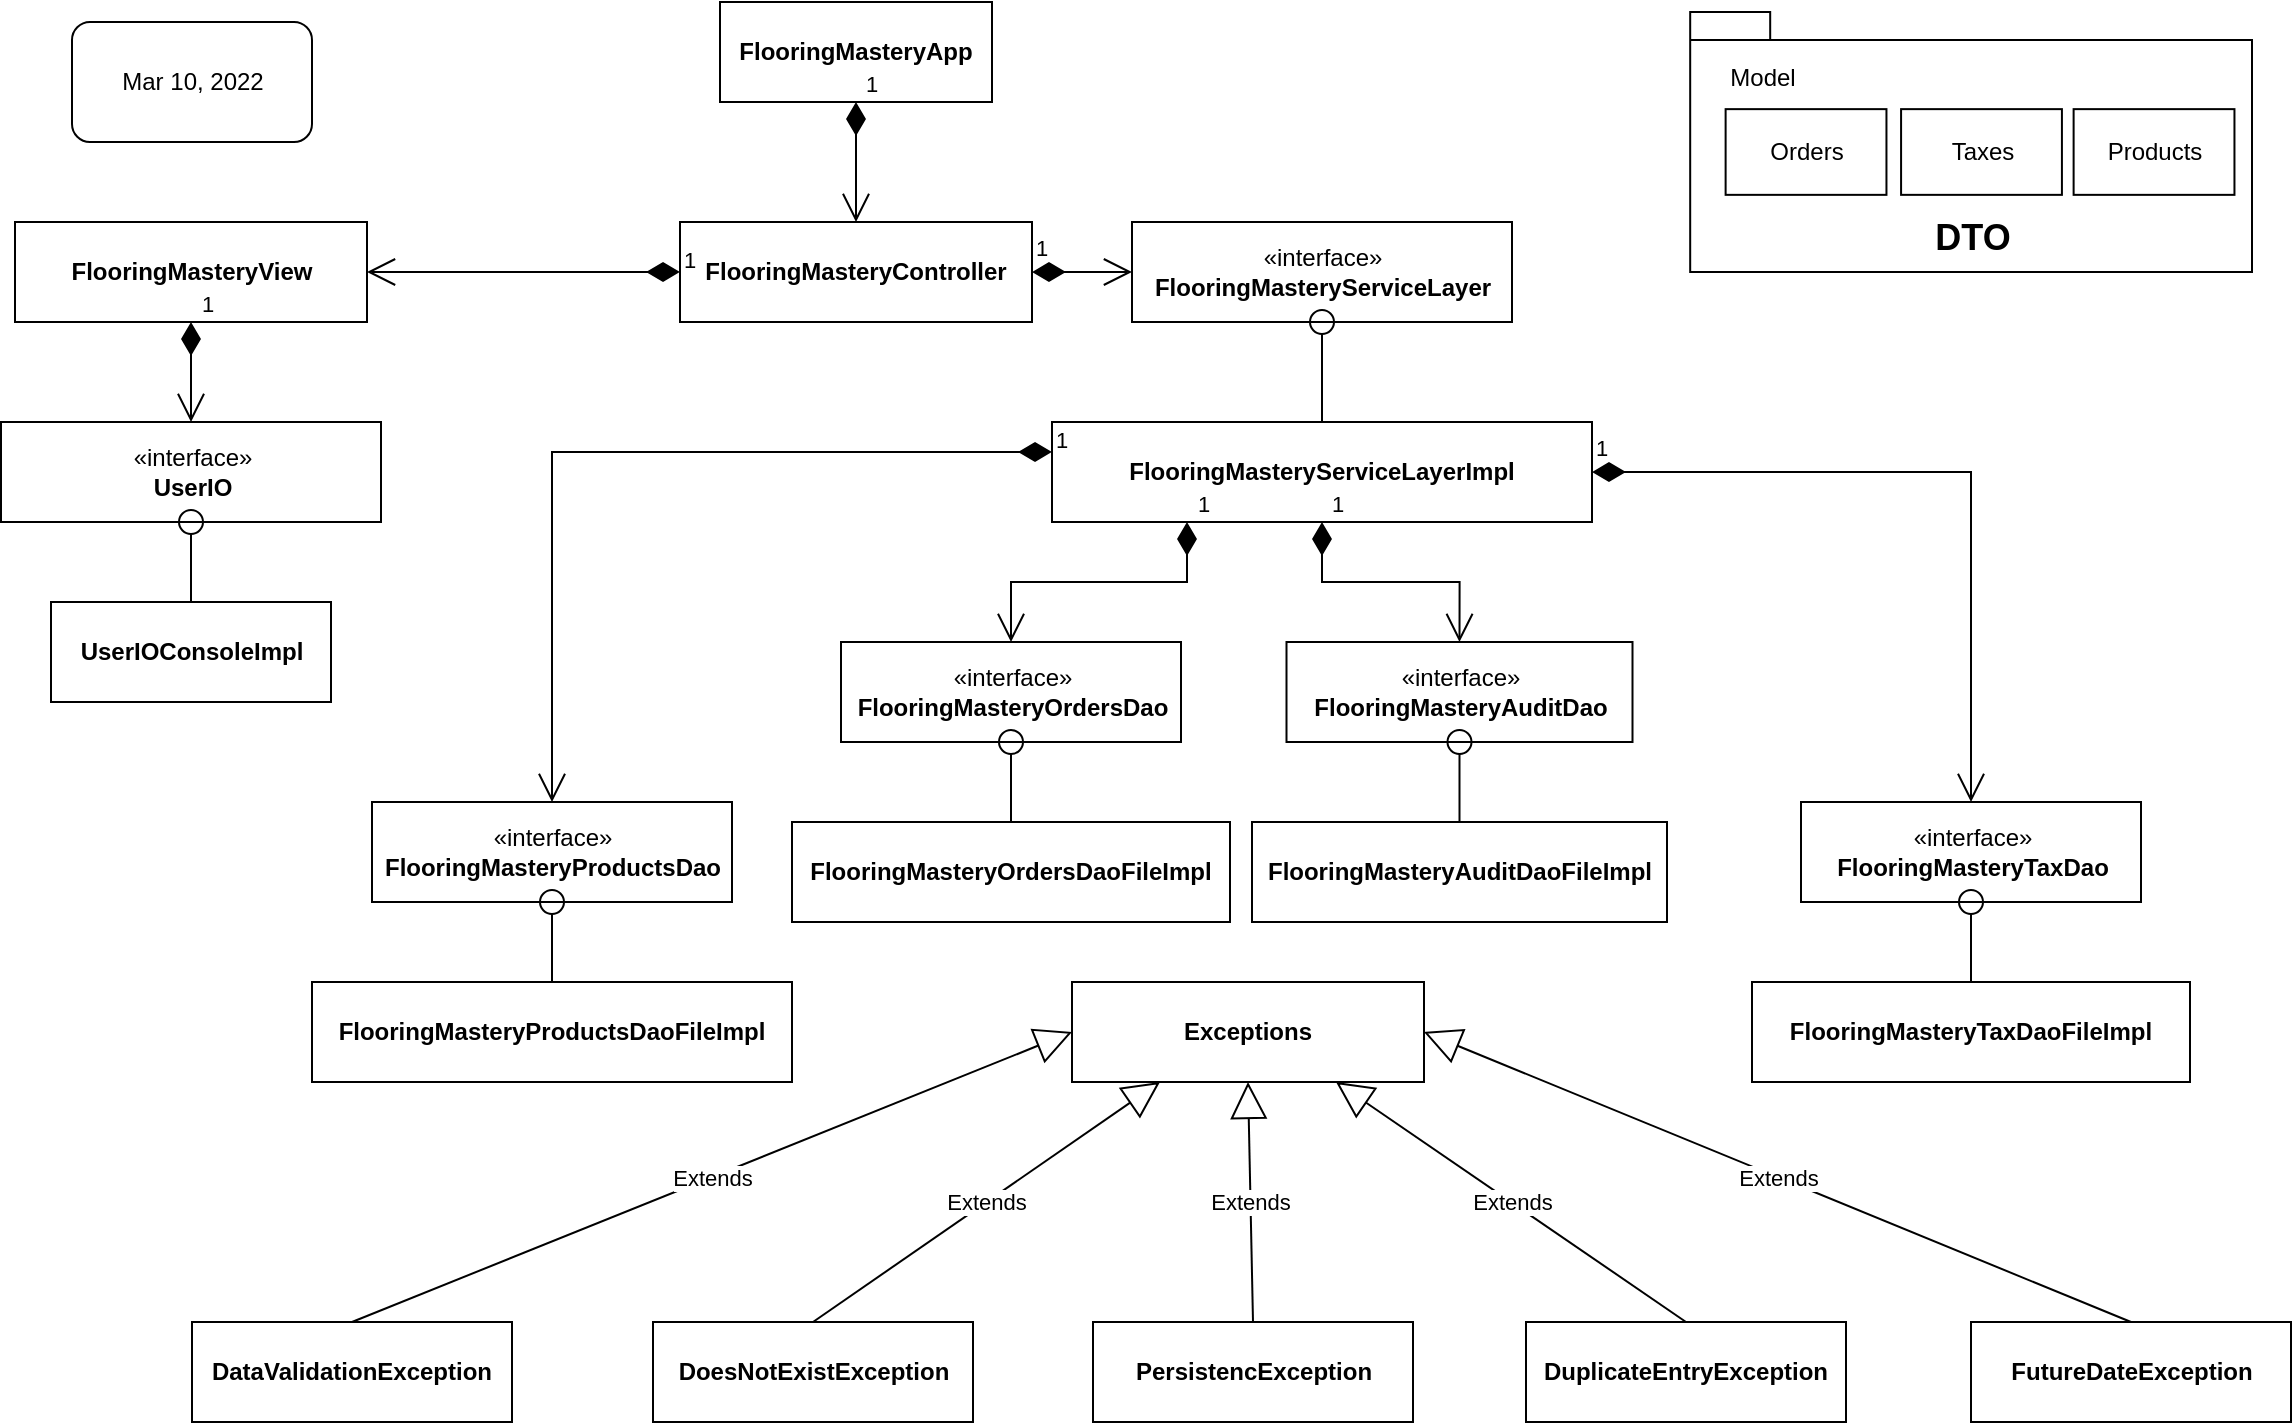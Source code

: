 <mxfile version="16.5.1" type="device"><diagram id="C5RBs43oDa-KdzZeNtuy" name="Basic UML"><mxGraphModel dx="2067" dy="790" grid="1" gridSize="10" guides="1" tooltips="1" connect="1" arrows="1" fold="1" page="1" pageScale="1" pageWidth="827" pageHeight="1169" math="0" shadow="0"><root><mxCell id="WIyWlLk6GJQsqaUBKTNV-0"/><mxCell id="WIyWlLk6GJQsqaUBKTNV-1" parent="WIyWlLk6GJQsqaUBKTNV-0"/><mxCell id="1YMxLae9oBNe5MJ8xMLJ-65" value="&lt;p style=&quot;margin: 0px ; margin-top: 4px ; text-align: center&quot;&gt;&lt;br&gt;&lt;b&gt;FlooringMasteryApp&lt;/b&gt;&lt;/p&gt;" style="verticalAlign=top;align=left;overflow=fill;fontSize=12;fontFamily=Helvetica;html=1;" parent="WIyWlLk6GJQsqaUBKTNV-1" vertex="1"><mxGeometry x="344" y="10" width="136" height="50" as="geometry"/></mxCell><mxCell id="1YMxLae9oBNe5MJ8xMLJ-66" value="&lt;p style=&quot;margin: 0px ; margin-top: 4px ; text-align: center&quot;&gt;&lt;br&gt;&lt;b&gt;FlooringMasteryController&lt;/b&gt;&lt;/p&gt;" style="verticalAlign=top;align=left;overflow=fill;fontSize=12;fontFamily=Helvetica;html=1;" parent="WIyWlLk6GJQsqaUBKTNV-1" vertex="1"><mxGeometry x="324" y="120" width="176" height="50" as="geometry"/></mxCell><mxCell id="1YMxLae9oBNe5MJ8xMLJ-68" value="1" style="endArrow=open;html=1;endSize=12;startArrow=diamondThin;startSize=14;startFill=1;edgeStyle=orthogonalEdgeStyle;align=left;verticalAlign=bottom;rounded=0;exitX=0.5;exitY=1;exitDx=0;exitDy=0;entryX=0.5;entryY=0;entryDx=0;entryDy=0;" parent="WIyWlLk6GJQsqaUBKTNV-1" source="1YMxLae9oBNe5MJ8xMLJ-65" target="1YMxLae9oBNe5MJ8xMLJ-66" edge="1"><mxGeometry x="-1" y="3" relative="1" as="geometry"><mxPoint x="440" y="240" as="sourcePoint"/><mxPoint x="600" y="240" as="targetPoint"/></mxGeometry></mxCell><mxCell id="1YMxLae9oBNe5MJ8xMLJ-69" value="&lt;p style=&quot;margin: 0px ; margin-top: 4px ; text-align: center&quot;&gt;&lt;br&gt;&lt;b&gt;FlooringMasteryServiceLayerImpl&lt;/b&gt;&lt;/p&gt;" style="verticalAlign=top;align=left;overflow=fill;fontSize=12;fontFamily=Helvetica;html=1;" parent="WIyWlLk6GJQsqaUBKTNV-1" vertex="1"><mxGeometry x="510" y="220" width="270" height="50" as="geometry"/></mxCell><mxCell id="1YMxLae9oBNe5MJ8xMLJ-70" value="«interface»&lt;br&gt;&lt;b&gt;FlooringMasteryServiceLayer&lt;/b&gt;" style="html=1;" parent="WIyWlLk6GJQsqaUBKTNV-1" vertex="1"><mxGeometry x="550" y="120" width="190" height="50" as="geometry"/></mxCell><mxCell id="1YMxLae9oBNe5MJ8xMLJ-71" value="" style="endArrow=oval;endFill=0;endSize=12;html=1;rounded=0;exitX=0.5;exitY=0;exitDx=0;exitDy=0;entryX=0.5;entryY=1;entryDx=0;entryDy=0;" parent="WIyWlLk6GJQsqaUBKTNV-1" source="1YMxLae9oBNe5MJ8xMLJ-69" target="1YMxLae9oBNe5MJ8xMLJ-70" edge="1"><mxGeometry width="160" relative="1" as="geometry"><mxPoint x="240" y="280" as="sourcePoint"/><mxPoint x="400" y="280" as="targetPoint"/></mxGeometry></mxCell><mxCell id="1YMxLae9oBNe5MJ8xMLJ-72" value="«interface»&lt;br&gt;&lt;b&gt;UserIO&lt;/b&gt;" style="html=1;" parent="WIyWlLk6GJQsqaUBKTNV-1" vertex="1"><mxGeometry x="-15.5" y="220" width="190" height="50" as="geometry"/></mxCell><mxCell id="1YMxLae9oBNe5MJ8xMLJ-73" value="&lt;p style=&quot;margin: 0px ; margin-top: 4px ; text-align: center&quot;&gt;&lt;br&gt;&lt;b&gt;FlooringMasteryView&lt;/b&gt;&lt;/p&gt;" style="verticalAlign=top;align=left;overflow=fill;fontSize=12;fontFamily=Helvetica;html=1;" parent="WIyWlLk6GJQsqaUBKTNV-1" vertex="1"><mxGeometry x="-8.5" y="120" width="176" height="50" as="geometry"/></mxCell><mxCell id="1YMxLae9oBNe5MJ8xMLJ-75" value="&lt;p style=&quot;margin: 0px ; margin-top: 4px ; text-align: center&quot;&gt;&lt;br&gt;&lt;b&gt;UserIOConsoleImpl&lt;/b&gt;&lt;/p&gt;" style="verticalAlign=top;align=left;overflow=fill;fontSize=12;fontFamily=Helvetica;html=1;" parent="WIyWlLk6GJQsqaUBKTNV-1" vertex="1"><mxGeometry x="9.5" y="310" width="140" height="50" as="geometry"/></mxCell><mxCell id="1YMxLae9oBNe5MJ8xMLJ-78" value="1" style="endArrow=open;html=1;endSize=12;startArrow=diamondThin;startSize=14;startFill=1;edgeStyle=orthogonalEdgeStyle;align=left;verticalAlign=bottom;rounded=0;exitX=1;exitY=0.5;exitDx=0;exitDy=0;entryX=0;entryY=0.5;entryDx=0;entryDy=0;" parent="WIyWlLk6GJQsqaUBKTNV-1" source="1YMxLae9oBNe5MJ8xMLJ-66" target="1YMxLae9oBNe5MJ8xMLJ-70" edge="1"><mxGeometry x="-1" y="3" relative="1" as="geometry"><mxPoint x="240" y="280" as="sourcePoint"/><mxPoint x="400" y="280" as="targetPoint"/></mxGeometry></mxCell><mxCell id="1YMxLae9oBNe5MJ8xMLJ-79" value="1" style="endArrow=open;html=1;endSize=12;startArrow=diamondThin;startSize=14;startFill=1;edgeStyle=orthogonalEdgeStyle;align=left;verticalAlign=bottom;rounded=0;exitX=0;exitY=0.5;exitDx=0;exitDy=0;entryX=1;entryY=0.5;entryDx=0;entryDy=0;" parent="WIyWlLk6GJQsqaUBKTNV-1" source="1YMxLae9oBNe5MJ8xMLJ-66" target="1YMxLae9oBNe5MJ8xMLJ-73" edge="1"><mxGeometry x="-1" y="3" relative="1" as="geometry"><mxPoint x="240" y="280" as="sourcePoint"/><mxPoint x="400" y="280" as="targetPoint"/></mxGeometry></mxCell><mxCell id="1YMxLae9oBNe5MJ8xMLJ-80" value="1" style="endArrow=open;html=1;endSize=12;startArrow=diamondThin;startSize=14;startFill=1;edgeStyle=orthogonalEdgeStyle;align=left;verticalAlign=bottom;rounded=0;exitX=0.5;exitY=1;exitDx=0;exitDy=0;entryX=0.5;entryY=0;entryDx=0;entryDy=0;" parent="WIyWlLk6GJQsqaUBKTNV-1" source="1YMxLae9oBNe5MJ8xMLJ-73" target="1YMxLae9oBNe5MJ8xMLJ-72" edge="1"><mxGeometry x="-1" y="3" relative="1" as="geometry"><mxPoint x="131.5" y="280" as="sourcePoint"/><mxPoint x="79.5" y="200" as="targetPoint"/></mxGeometry></mxCell><mxCell id="1YMxLae9oBNe5MJ8xMLJ-81" value="«interface»&lt;br&gt;&lt;b&gt;FlooringMasteryAuditDao&lt;/b&gt;" style="html=1;" parent="WIyWlLk6GJQsqaUBKTNV-1" vertex="1"><mxGeometry x="627.25" y="330" width="173" height="50" as="geometry"/></mxCell><mxCell id="1YMxLae9oBNe5MJ8xMLJ-82" value="«interface»&lt;br&gt;&lt;b&gt;FlooringMasteryOrdersDao&lt;/b&gt;" style="html=1;" parent="WIyWlLk6GJQsqaUBKTNV-1" vertex="1"><mxGeometry x="404.5" y="330" width="170" height="50" as="geometry"/></mxCell><mxCell id="1YMxLae9oBNe5MJ8xMLJ-83" value="" style="endArrow=oval;endFill=0;endSize=12;html=1;rounded=0;entryX=0.5;entryY=1;entryDx=0;entryDy=0;exitX=0.5;exitY=0;exitDx=0;exitDy=0;" parent="WIyWlLk6GJQsqaUBKTNV-1" source="1YMxLae9oBNe5MJ8xMLJ-75" target="1YMxLae9oBNe5MJ8xMLJ-72" edge="1"><mxGeometry width="160" relative="1" as="geometry"><mxPoint x="131.5" y="280" as="sourcePoint"/><mxPoint x="291.5" y="280" as="targetPoint"/></mxGeometry></mxCell><mxCell id="1YMxLae9oBNe5MJ8xMLJ-84" value="&lt;p style=&quot;margin: 0px ; margin-top: 4px ; text-align: center&quot;&gt;&lt;br&gt;&lt;b&gt;FlooringMasteryOrdersDaoFileImpl&lt;/b&gt;&lt;/p&gt;" style="verticalAlign=top;align=left;overflow=fill;fontSize=12;fontFamily=Helvetica;html=1;" parent="WIyWlLk6GJQsqaUBKTNV-1" vertex="1"><mxGeometry x="380" y="420" width="219" height="50" as="geometry"/></mxCell><mxCell id="1YMxLae9oBNe5MJ8xMLJ-85" value="&lt;p style=&quot;margin: 0px ; margin-top: 4px ; text-align: center&quot;&gt;&lt;br&gt;&lt;b&gt;FlooringMasteryAuditDaoFileImpl&lt;/b&gt;&lt;/p&gt;" style="verticalAlign=top;align=left;overflow=fill;fontSize=12;fontFamily=Helvetica;html=1;" parent="WIyWlLk6GJQsqaUBKTNV-1" vertex="1"><mxGeometry x="610" y="420" width="207.5" height="50" as="geometry"/></mxCell><mxCell id="1YMxLae9oBNe5MJ8xMLJ-86" value="1" style="endArrow=open;html=1;endSize=12;startArrow=diamondThin;startSize=14;startFill=1;edgeStyle=orthogonalEdgeStyle;align=left;verticalAlign=bottom;rounded=0;exitX=0.25;exitY=1;exitDx=0;exitDy=0;entryX=0.5;entryY=0;entryDx=0;entryDy=0;" parent="WIyWlLk6GJQsqaUBKTNV-1" source="1YMxLae9oBNe5MJ8xMLJ-69" target="1YMxLae9oBNe5MJ8xMLJ-82" edge="1"><mxGeometry x="-1" y="3" relative="1" as="geometry"><mxPoint x="240" y="280" as="sourcePoint"/><mxPoint x="400" y="280" as="targetPoint"/><Array as="points"><mxPoint x="578" y="300"/><mxPoint x="490" y="300"/></Array></mxGeometry></mxCell><mxCell id="1YMxLae9oBNe5MJ8xMLJ-89" value="" style="endArrow=oval;endFill=0;endSize=12;html=1;rounded=0;exitX=0.5;exitY=0;exitDx=0;exitDy=0;entryX=0.5;entryY=1;entryDx=0;entryDy=0;" parent="WIyWlLk6GJQsqaUBKTNV-1" source="1YMxLae9oBNe5MJ8xMLJ-84" target="1YMxLae9oBNe5MJ8xMLJ-82" edge="1"><mxGeometry width="160" relative="1" as="geometry"><mxPoint x="240" y="280" as="sourcePoint"/><mxPoint x="400" y="280" as="targetPoint"/></mxGeometry></mxCell><mxCell id="1YMxLae9oBNe5MJ8xMLJ-90" value="" style="endArrow=oval;endFill=0;endSize=12;html=1;rounded=0;exitX=0.5;exitY=0;exitDx=0;exitDy=0;entryX=0.5;entryY=1;entryDx=0;entryDy=0;" parent="WIyWlLk6GJQsqaUBKTNV-1" source="1YMxLae9oBNe5MJ8xMLJ-85" target="1YMxLae9oBNe5MJ8xMLJ-81" edge="1"><mxGeometry width="160" relative="1" as="geometry"><mxPoint x="240" y="280" as="sourcePoint"/><mxPoint x="400" y="280" as="targetPoint"/></mxGeometry></mxCell><mxCell id="1YMxLae9oBNe5MJ8xMLJ-98" value="&lt;p style=&quot;margin: 0px ; margin-top: 4px ; text-align: center&quot;&gt;&lt;br&gt;&lt;b&gt;Exceptions&lt;/b&gt;&lt;/p&gt;" style="verticalAlign=top;align=left;overflow=fill;fontSize=12;fontFamily=Helvetica;html=1;" parent="WIyWlLk6GJQsqaUBKTNV-1" vertex="1"><mxGeometry x="520" y="500" width="176" height="50" as="geometry"/></mxCell><mxCell id="gnZ6gZPDKtC9je5HsHAr-0" value="" style="group" vertex="1" connectable="0" parent="WIyWlLk6GJQsqaUBKTNV-1"><mxGeometry x="839.5" y="25" width="270.5" height="120" as="geometry"/></mxCell><mxCell id="1YMxLae9oBNe5MJ8xMLJ-95" value="&lt;font style=&quot;font-size: 18px&quot;&gt;&lt;br&gt;&lt;br&gt;&lt;br&gt;&lt;br&gt;DTO&lt;/font&gt;" style="shape=folder;fontStyle=1;spacingTop=10;tabWidth=40;tabHeight=14;tabPosition=left;html=1;" parent="gnZ6gZPDKtC9je5HsHAr-0" vertex="1"><mxGeometry x="-10.404" y="-10" width="280.904" height="130" as="geometry"/></mxCell><mxCell id="1YMxLae9oBNe5MJ8xMLJ-91" value="Orders" style="html=1;" parent="gnZ6gZPDKtC9je5HsHAr-0" vertex="1"><mxGeometry x="7.311" y="38.571" width="80.419" height="42.857" as="geometry"/></mxCell><mxCell id="1YMxLae9oBNe5MJ8xMLJ-92" value="Taxes" style="html=1;" parent="gnZ6gZPDKtC9je5HsHAr-0" vertex="1"><mxGeometry x="95.041" y="38.571" width="80.419" height="42.857" as="geometry"/></mxCell><mxCell id="1YMxLae9oBNe5MJ8xMLJ-93" value="Products" style="html=1;" parent="gnZ6gZPDKtC9je5HsHAr-0" vertex="1"><mxGeometry x="181.308" y="38.571" width="80.419" height="42.857" as="geometry"/></mxCell><mxCell id="41Ds6tLI1UvinjdiEKUM-0" value="Model" style="text;html=1;resizable=0;autosize=1;align=center;verticalAlign=middle;points=[];fillColor=none;strokeColor=none;rounded=0;" parent="gnZ6gZPDKtC9je5HsHAr-0" vertex="1"><mxGeometry y="12.857" width="50" height="20" as="geometry"/></mxCell><mxCell id="gnZ6gZPDKtC9je5HsHAr-1" value="«interface»&lt;br&gt;&lt;b&gt;FlooringMasteryProductsDao&lt;/b&gt;" style="html=1;" vertex="1" parent="WIyWlLk6GJQsqaUBKTNV-1"><mxGeometry x="170" y="410" width="180" height="50" as="geometry"/></mxCell><mxCell id="gnZ6gZPDKtC9je5HsHAr-2" value="&lt;p style=&quot;margin: 0px ; margin-top: 4px ; text-align: center&quot;&gt;&lt;br&gt;&lt;b&gt;FlooringMasteryProductsDaoFileImpl&lt;/b&gt;&lt;/p&gt;" style="verticalAlign=top;align=left;overflow=fill;fontSize=12;fontFamily=Helvetica;html=1;" vertex="1" parent="WIyWlLk6GJQsqaUBKTNV-1"><mxGeometry x="140" y="500" width="240" height="50" as="geometry"/></mxCell><mxCell id="gnZ6gZPDKtC9je5HsHAr-3" value="1" style="endArrow=open;html=1;endSize=12;startArrow=diamondThin;startSize=14;startFill=1;edgeStyle=orthogonalEdgeStyle;align=left;verticalAlign=bottom;rounded=0;exitX=0;exitY=0.5;exitDx=0;exitDy=0;entryX=0.5;entryY=0;entryDx=0;entryDy=0;" edge="1" parent="WIyWlLk6GJQsqaUBKTNV-1" target="gnZ6gZPDKtC9je5HsHAr-1"><mxGeometry x="-1" y="3" relative="1" as="geometry"><mxPoint x="510" y="235" as="sourcePoint"/><mxPoint x="30" y="350" as="targetPoint"/><Array as="points"><mxPoint x="260" y="235"/></Array></mxGeometry></mxCell><mxCell id="gnZ6gZPDKtC9je5HsHAr-4" value="" style="endArrow=oval;endFill=0;endSize=12;html=1;rounded=0;exitX=0.5;exitY=0;exitDx=0;exitDy=0;entryX=0.5;entryY=1;entryDx=0;entryDy=0;" edge="1" parent="WIyWlLk6GJQsqaUBKTNV-1" source="gnZ6gZPDKtC9je5HsHAr-2" target="gnZ6gZPDKtC9je5HsHAr-1"><mxGeometry width="160" relative="1" as="geometry"><mxPoint x="10" y="360" as="sourcePoint"/><mxPoint x="170" y="360" as="targetPoint"/></mxGeometry></mxCell><mxCell id="gnZ6gZPDKtC9je5HsHAr-5" value="«interface»&lt;br&gt;&lt;b&gt;FlooringMasteryTaxDao&lt;/b&gt;" style="html=1;" vertex="1" parent="WIyWlLk6GJQsqaUBKTNV-1"><mxGeometry x="884.5" y="410" width="170" height="50" as="geometry"/></mxCell><mxCell id="gnZ6gZPDKtC9je5HsHAr-6" value="&lt;p style=&quot;margin: 0px ; margin-top: 4px ; text-align: center&quot;&gt;&lt;br&gt;&lt;b&gt;FlooringMasteryTaxDaoFileImpl&lt;/b&gt;&lt;/p&gt;" style="verticalAlign=top;align=left;overflow=fill;fontSize=12;fontFamily=Helvetica;html=1;" vertex="1" parent="WIyWlLk6GJQsqaUBKTNV-1"><mxGeometry x="860" y="500" width="219" height="50" as="geometry"/></mxCell><mxCell id="gnZ6gZPDKtC9je5HsHAr-7" value="1" style="endArrow=open;html=1;endSize=12;startArrow=diamondThin;startSize=14;startFill=1;edgeStyle=orthogonalEdgeStyle;align=left;verticalAlign=bottom;rounded=0;exitX=1;exitY=0.5;exitDx=0;exitDy=0;entryX=0.5;entryY=0;entryDx=0;entryDy=0;" edge="1" parent="WIyWlLk6GJQsqaUBKTNV-1" target="gnZ6gZPDKtC9je5HsHAr-5" source="1YMxLae9oBNe5MJ8xMLJ-69"><mxGeometry x="-1" y="3" relative="1" as="geometry"><mxPoint x="1057.5" y="350" as="sourcePoint"/><mxPoint x="880" y="360" as="targetPoint"/></mxGeometry></mxCell><mxCell id="gnZ6gZPDKtC9je5HsHAr-8" value="" style="endArrow=oval;endFill=0;endSize=12;html=1;rounded=0;exitX=0.5;exitY=0;exitDx=0;exitDy=0;entryX=0.5;entryY=1;entryDx=0;entryDy=0;" edge="1" parent="WIyWlLk6GJQsqaUBKTNV-1" source="gnZ6gZPDKtC9je5HsHAr-6" target="gnZ6gZPDKtC9je5HsHAr-5"><mxGeometry width="160" relative="1" as="geometry"><mxPoint x="720" y="360" as="sourcePoint"/><mxPoint x="880" y="360" as="targetPoint"/></mxGeometry></mxCell><mxCell id="gnZ6gZPDKtC9je5HsHAr-9" value="" style="group" vertex="1" connectable="0" parent="WIyWlLk6GJQsqaUBKTNV-1"><mxGeometry x="20" y="20" width="120" height="60" as="geometry"/></mxCell><mxCell id="qsSsTNCo8p1tNDCPf-Kv-0" value="" style="rounded=1;whiteSpace=wrap;html=1;" parent="gnZ6gZPDKtC9je5HsHAr-9" vertex="1"><mxGeometry width="120" height="60" as="geometry"/></mxCell><mxCell id="qsSsTNCo8p1tNDCPf-Kv-1" value="Mar 10, 2022" style="text;html=1;resizable=0;autosize=1;align=center;verticalAlign=middle;points=[];fillColor=none;strokeColor=none;rounded=0;" parent="gnZ6gZPDKtC9je5HsHAr-9" vertex="1"><mxGeometry x="15" y="20" width="90" height="20" as="geometry"/></mxCell><mxCell id="gnZ6gZPDKtC9je5HsHAr-11" value="1" style="endArrow=open;html=1;endSize=12;startArrow=diamondThin;startSize=14;startFill=1;edgeStyle=orthogonalEdgeStyle;align=left;verticalAlign=bottom;rounded=0;entryX=0.5;entryY=0;entryDx=0;entryDy=0;" edge="1" parent="WIyWlLk6GJQsqaUBKTNV-1" source="1YMxLae9oBNe5MJ8xMLJ-69" target="1YMxLae9oBNe5MJ8xMLJ-81"><mxGeometry x="-1" y="3" relative="1" as="geometry"><mxPoint x="530" y="310" as="sourcePoint"/><mxPoint x="690" y="310" as="targetPoint"/></mxGeometry></mxCell><mxCell id="gnZ6gZPDKtC9je5HsHAr-17" value="" style="group" vertex="1" connectable="0" parent="WIyWlLk6GJQsqaUBKTNV-1"><mxGeometry x="80" y="670" width="1049.5" height="50" as="geometry"/></mxCell><mxCell id="gnZ6gZPDKtC9je5HsHAr-12" value="&lt;p style=&quot;margin: 0px ; margin-top: 4px ; text-align: center&quot;&gt;&lt;br&gt;&lt;b&gt;DataValidationException&lt;/b&gt;&lt;/p&gt;" style="verticalAlign=top;align=left;overflow=fill;fontSize=12;fontFamily=Helvetica;html=1;" vertex="1" parent="gnZ6gZPDKtC9je5HsHAr-17"><mxGeometry width="160" height="50" as="geometry"/></mxCell><mxCell id="gnZ6gZPDKtC9je5HsHAr-13" value="&lt;p style=&quot;margin: 0px ; margin-top: 4px ; text-align: center&quot;&gt;&lt;br&gt;&lt;b&gt;DoesNotExistException&lt;/b&gt;&lt;/p&gt;" style="verticalAlign=top;align=left;overflow=fill;fontSize=12;fontFamily=Helvetica;html=1;" vertex="1" parent="gnZ6gZPDKtC9je5HsHAr-17"><mxGeometry x="230.5" width="160" height="50" as="geometry"/></mxCell><mxCell id="gnZ6gZPDKtC9je5HsHAr-14" value="&lt;p style=&quot;margin: 0px ; margin-top: 4px ; text-align: center&quot;&gt;&lt;br&gt;&lt;b&gt;DuplicateEntryException&lt;/b&gt;&lt;/p&gt;" style="verticalAlign=top;align=left;overflow=fill;fontSize=12;fontFamily=Helvetica;html=1;" vertex="1" parent="gnZ6gZPDKtC9je5HsHAr-17"><mxGeometry x="667" width="160" height="50" as="geometry"/></mxCell><mxCell id="gnZ6gZPDKtC9je5HsHAr-15" value="&lt;p style=&quot;margin: 0px ; margin-top: 4px ; text-align: center&quot;&gt;&lt;br&gt;&lt;b&gt;FutureDateException&lt;/b&gt;&lt;/p&gt;" style="verticalAlign=top;align=left;overflow=fill;fontSize=12;fontFamily=Helvetica;html=1;" vertex="1" parent="gnZ6gZPDKtC9je5HsHAr-17"><mxGeometry x="889.5" width="160" height="50" as="geometry"/></mxCell><mxCell id="gnZ6gZPDKtC9je5HsHAr-16" value="&lt;p style=&quot;margin: 0px ; margin-top: 4px ; text-align: center&quot;&gt;&lt;br&gt;&lt;b&gt;PersistencException&lt;/b&gt;&lt;/p&gt;" style="verticalAlign=top;align=left;overflow=fill;fontSize=12;fontFamily=Helvetica;html=1;" vertex="1" parent="gnZ6gZPDKtC9je5HsHAr-17"><mxGeometry x="450.5" width="160" height="50" as="geometry"/></mxCell><mxCell id="gnZ6gZPDKtC9je5HsHAr-18" value="Extends" style="endArrow=block;endSize=16;endFill=0;html=1;rounded=0;exitX=0.5;exitY=0;exitDx=0;exitDy=0;entryX=0;entryY=0.5;entryDx=0;entryDy=0;" edge="1" parent="WIyWlLk6GJQsqaUBKTNV-1" source="gnZ6gZPDKtC9je5HsHAr-12" target="1YMxLae9oBNe5MJ8xMLJ-98"><mxGeometry width="160" relative="1" as="geometry"><mxPoint x="164" y="640" as="sourcePoint"/><mxPoint x="324" y="640" as="targetPoint"/></mxGeometry></mxCell><mxCell id="gnZ6gZPDKtC9je5HsHAr-19" value="Extends" style="endArrow=block;endSize=16;endFill=0;html=1;rounded=0;exitX=0.5;exitY=0;exitDx=0;exitDy=0;entryX=0.25;entryY=1;entryDx=0;entryDy=0;" edge="1" parent="WIyWlLk6GJQsqaUBKTNV-1" source="gnZ6gZPDKtC9je5HsHAr-13" target="1YMxLae9oBNe5MJ8xMLJ-98"><mxGeometry width="160" relative="1" as="geometry"><mxPoint x="170" y="680" as="sourcePoint"/><mxPoint x="530" y="535" as="targetPoint"/></mxGeometry></mxCell><mxCell id="gnZ6gZPDKtC9je5HsHAr-20" value="Extends" style="endArrow=block;endSize=16;endFill=0;html=1;rounded=0;exitX=0.5;exitY=0;exitDx=0;exitDy=0;entryX=0.5;entryY=1;entryDx=0;entryDy=0;" edge="1" parent="WIyWlLk6GJQsqaUBKTNV-1" source="gnZ6gZPDKtC9je5HsHAr-16" target="1YMxLae9oBNe5MJ8xMLJ-98"><mxGeometry width="160" relative="1" as="geometry"><mxPoint x="400.5" y="680" as="sourcePoint"/><mxPoint x="574" y="560" as="targetPoint"/></mxGeometry></mxCell><mxCell id="gnZ6gZPDKtC9je5HsHAr-21" value="Extends" style="endArrow=block;endSize=16;endFill=0;html=1;rounded=0;exitX=0.5;exitY=0;exitDx=0;exitDy=0;entryX=0.75;entryY=1;entryDx=0;entryDy=0;" edge="1" parent="WIyWlLk6GJQsqaUBKTNV-1" source="gnZ6gZPDKtC9je5HsHAr-14" target="1YMxLae9oBNe5MJ8xMLJ-98"><mxGeometry width="160" relative="1" as="geometry"><mxPoint x="620.5" y="680" as="sourcePoint"/><mxPoint x="618" y="560" as="targetPoint"/></mxGeometry></mxCell><mxCell id="gnZ6gZPDKtC9je5HsHAr-22" value="Extends" style="endArrow=block;endSize=16;endFill=0;html=1;rounded=0;exitX=0.5;exitY=0;exitDx=0;exitDy=0;entryX=1;entryY=0.5;entryDx=0;entryDy=0;" edge="1" parent="WIyWlLk6GJQsqaUBKTNV-1" source="gnZ6gZPDKtC9je5HsHAr-15" target="1YMxLae9oBNe5MJ8xMLJ-98"><mxGeometry width="160" relative="1" as="geometry"><mxPoint x="837" y="680" as="sourcePoint"/><mxPoint x="662" y="560" as="targetPoint"/></mxGeometry></mxCell></root></mxGraphModel></diagram></mxfile>
